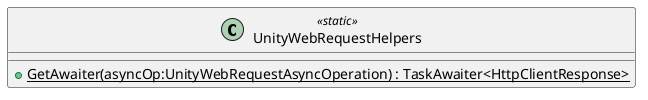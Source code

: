 @startuml
class UnityWebRequestHelpers <<static>> {
    + {static} GetAwaiter(asyncOp:UnityWebRequestAsyncOperation) : TaskAwaiter<HttpClientResponse>
}
@enduml
